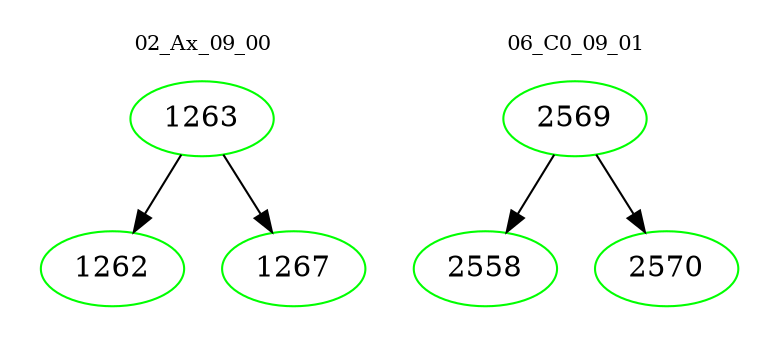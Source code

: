 digraph{
subgraph cluster_0 {
color = white
label = "02_Ax_09_00";
fontsize=10;
T0_1263 [label="1263", color="green"]
T0_1263 -> T0_1262 [color="black"]
T0_1262 [label="1262", color="green"]
T0_1263 -> T0_1267 [color="black"]
T0_1267 [label="1267", color="green"]
}
subgraph cluster_1 {
color = white
label = "06_C0_09_01";
fontsize=10;
T1_2569 [label="2569", color="green"]
T1_2569 -> T1_2558 [color="black"]
T1_2558 [label="2558", color="green"]
T1_2569 -> T1_2570 [color="black"]
T1_2570 [label="2570", color="green"]
}
}
